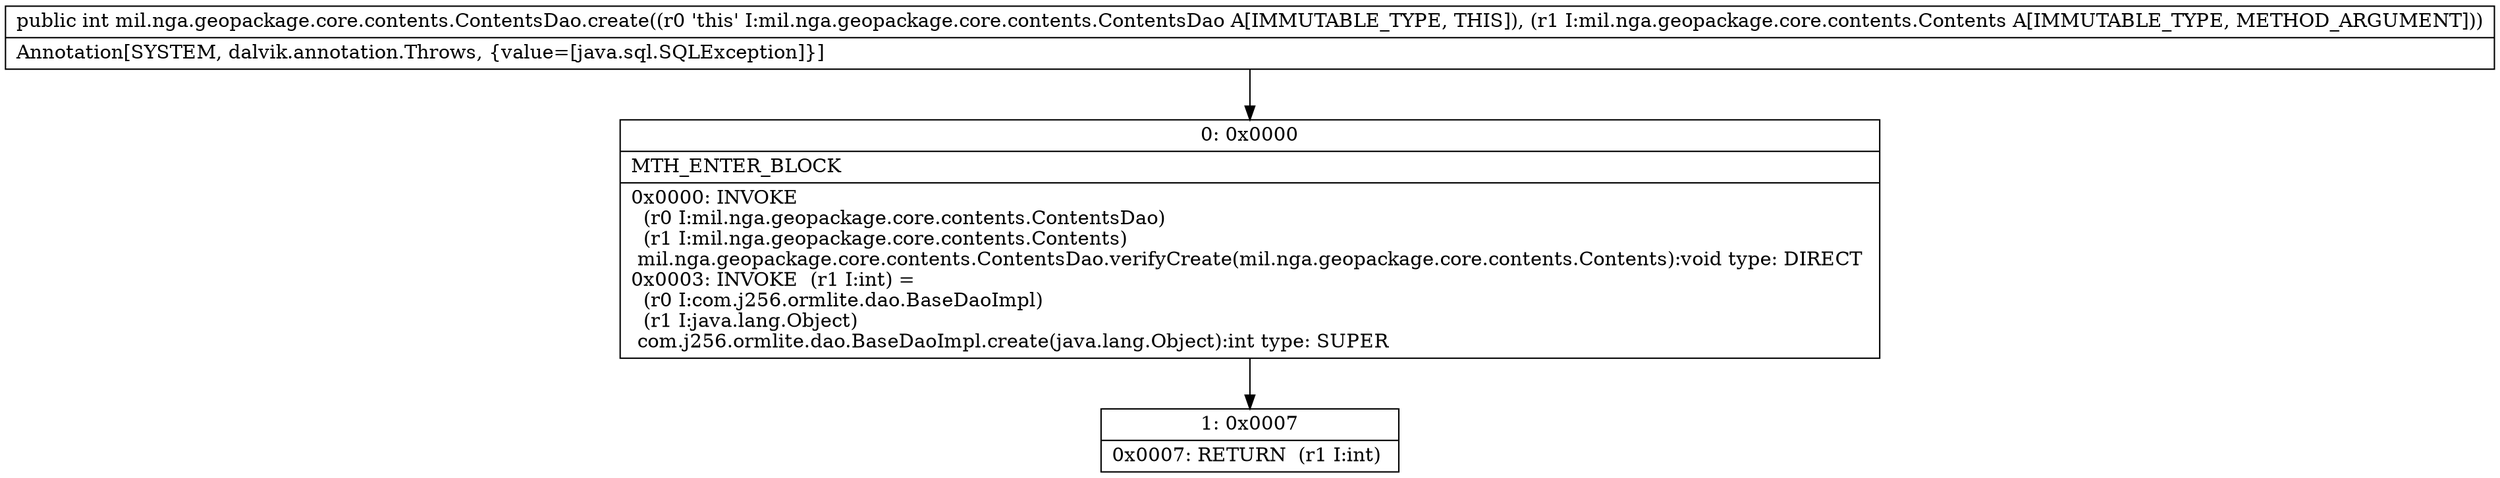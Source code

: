 digraph "CFG formil.nga.geopackage.core.contents.ContentsDao.create(Lmil\/nga\/geopackage\/core\/contents\/Contents;)I" {
Node_0 [shape=record,label="{0\:\ 0x0000|MTH_ENTER_BLOCK\l|0x0000: INVOKE  \l  (r0 I:mil.nga.geopackage.core.contents.ContentsDao)\l  (r1 I:mil.nga.geopackage.core.contents.Contents)\l mil.nga.geopackage.core.contents.ContentsDao.verifyCreate(mil.nga.geopackage.core.contents.Contents):void type: DIRECT \l0x0003: INVOKE  (r1 I:int) = \l  (r0 I:com.j256.ormlite.dao.BaseDaoImpl)\l  (r1 I:java.lang.Object)\l com.j256.ormlite.dao.BaseDaoImpl.create(java.lang.Object):int type: SUPER \l}"];
Node_1 [shape=record,label="{1\:\ 0x0007|0x0007: RETURN  (r1 I:int) \l}"];
MethodNode[shape=record,label="{public int mil.nga.geopackage.core.contents.ContentsDao.create((r0 'this' I:mil.nga.geopackage.core.contents.ContentsDao A[IMMUTABLE_TYPE, THIS]), (r1 I:mil.nga.geopackage.core.contents.Contents A[IMMUTABLE_TYPE, METHOD_ARGUMENT]))  | Annotation[SYSTEM, dalvik.annotation.Throws, \{value=[java.sql.SQLException]\}]\l}"];
MethodNode -> Node_0;
Node_0 -> Node_1;
}

